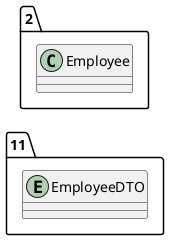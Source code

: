 @startuml 
allow_mixing
left to right direction
package "11"{
entity EmployeeDTO

}
package "2"{
class Employee
}
@enduml